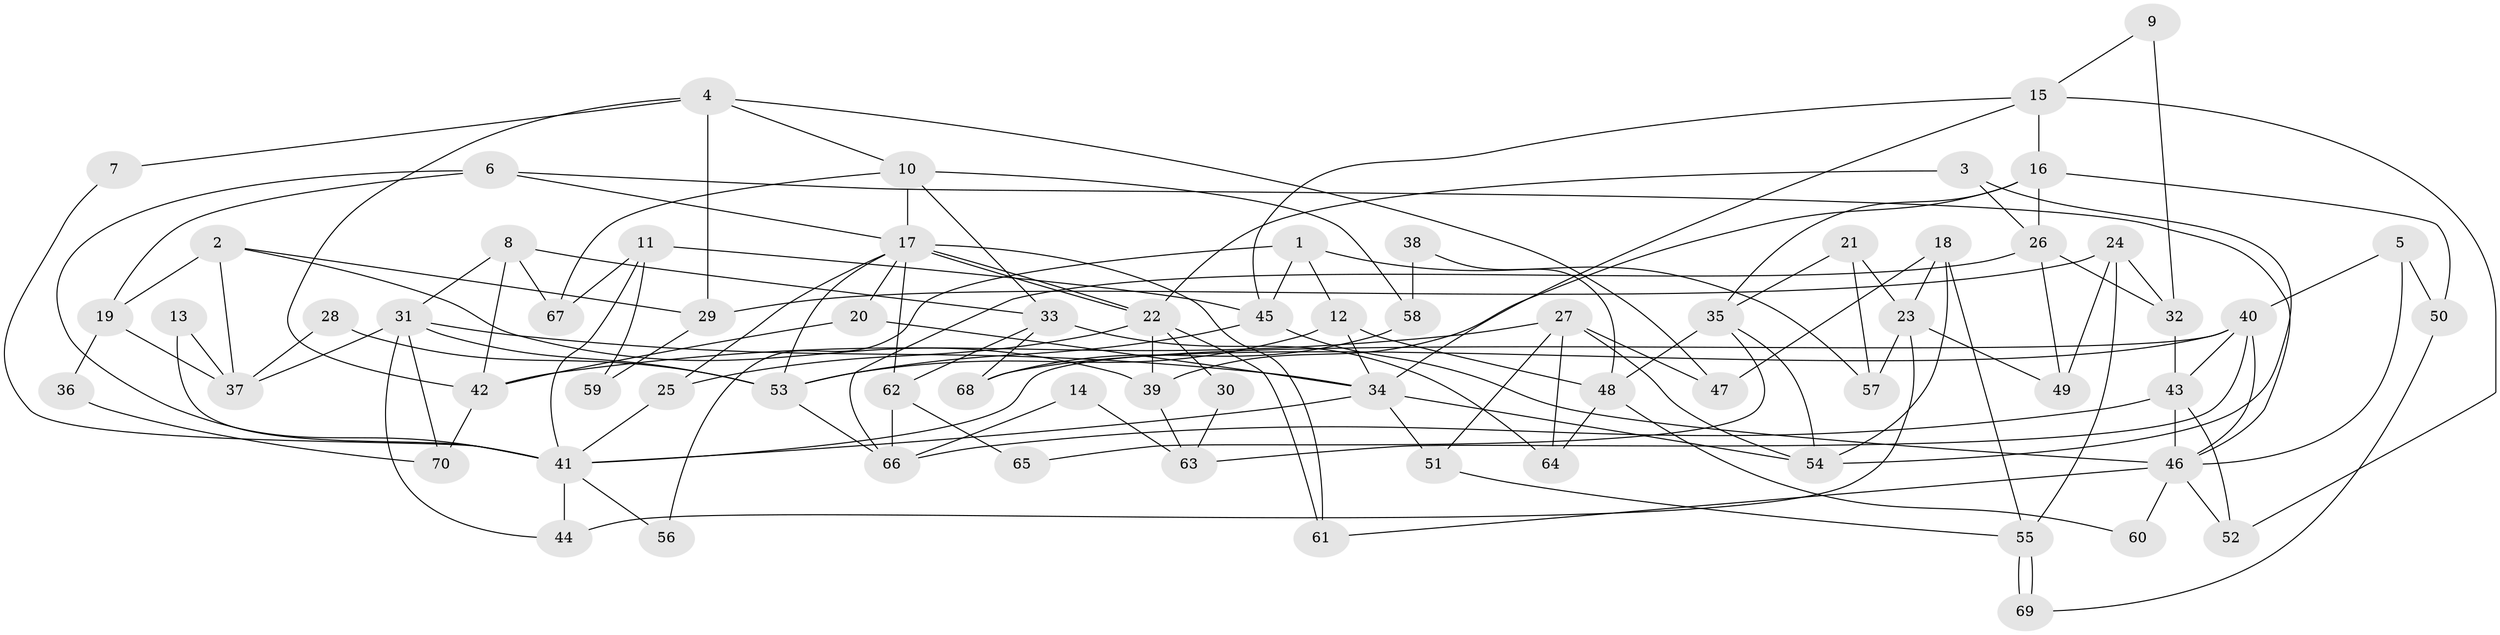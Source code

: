 // coarse degree distribution, {4: 0.09523809523809523, 8: 0.09523809523809523, 9: 0.023809523809523808, 5: 0.11904761904761904, 3: 0.21428571428571427, 12: 0.047619047619047616, 2: 0.23809523809523808, 10: 0.07142857142857142, 6: 0.07142857142857142, 7: 0.023809523809523808}
// Generated by graph-tools (version 1.1) at 2025/18/03/04/25 18:18:34]
// undirected, 70 vertices, 140 edges
graph export_dot {
graph [start="1"]
  node [color=gray90,style=filled];
  1;
  2;
  3;
  4;
  5;
  6;
  7;
  8;
  9;
  10;
  11;
  12;
  13;
  14;
  15;
  16;
  17;
  18;
  19;
  20;
  21;
  22;
  23;
  24;
  25;
  26;
  27;
  28;
  29;
  30;
  31;
  32;
  33;
  34;
  35;
  36;
  37;
  38;
  39;
  40;
  41;
  42;
  43;
  44;
  45;
  46;
  47;
  48;
  49;
  50;
  51;
  52;
  53;
  54;
  55;
  56;
  57;
  58;
  59;
  60;
  61;
  62;
  63;
  64;
  65;
  66;
  67;
  68;
  69;
  70;
  1 -- 45;
  1 -- 12;
  1 -- 56;
  1 -- 57;
  2 -- 37;
  2 -- 39;
  2 -- 19;
  2 -- 29;
  3 -- 26;
  3 -- 22;
  3 -- 54;
  4 -- 42;
  4 -- 29;
  4 -- 7;
  4 -- 10;
  4 -- 47;
  5 -- 40;
  5 -- 46;
  5 -- 50;
  6 -- 17;
  6 -- 41;
  6 -- 19;
  6 -- 46;
  7 -- 41;
  8 -- 42;
  8 -- 33;
  8 -- 31;
  8 -- 67;
  9 -- 32;
  9 -- 15;
  10 -- 17;
  10 -- 33;
  10 -- 58;
  10 -- 67;
  11 -- 45;
  11 -- 67;
  11 -- 41;
  11 -- 59;
  12 -- 34;
  12 -- 53;
  12 -- 48;
  13 -- 37;
  13 -- 41;
  14 -- 63;
  14 -- 66;
  15 -- 34;
  15 -- 52;
  15 -- 16;
  15 -- 45;
  16 -- 26;
  16 -- 35;
  16 -- 39;
  16 -- 50;
  17 -- 22;
  17 -- 22;
  17 -- 61;
  17 -- 20;
  17 -- 25;
  17 -- 53;
  17 -- 62;
  18 -- 54;
  18 -- 47;
  18 -- 23;
  18 -- 55;
  19 -- 36;
  19 -- 37;
  20 -- 34;
  20 -- 42;
  21 -- 35;
  21 -- 23;
  21 -- 57;
  22 -- 25;
  22 -- 30;
  22 -- 39;
  22 -- 61;
  23 -- 57;
  23 -- 44;
  23 -- 49;
  24 -- 32;
  24 -- 55;
  24 -- 29;
  24 -- 49;
  25 -- 41;
  26 -- 66;
  26 -- 49;
  26 -- 32;
  27 -- 54;
  27 -- 51;
  27 -- 42;
  27 -- 47;
  27 -- 64;
  28 -- 37;
  28 -- 53;
  29 -- 59;
  30 -- 63;
  31 -- 44;
  31 -- 34;
  31 -- 37;
  31 -- 53;
  31 -- 70;
  32 -- 43;
  33 -- 62;
  33 -- 64;
  33 -- 68;
  34 -- 54;
  34 -- 41;
  34 -- 51;
  35 -- 48;
  35 -- 54;
  35 -- 65;
  36 -- 70;
  38 -- 48;
  38 -- 58;
  39 -- 63;
  40 -- 41;
  40 -- 46;
  40 -- 43;
  40 -- 63;
  40 -- 68;
  41 -- 44;
  41 -- 56;
  42 -- 70;
  43 -- 46;
  43 -- 52;
  43 -- 66;
  45 -- 53;
  45 -- 46;
  46 -- 52;
  46 -- 60;
  46 -- 61;
  48 -- 64;
  48 -- 60;
  50 -- 69;
  51 -- 55;
  53 -- 66;
  55 -- 69;
  55 -- 69;
  58 -- 68;
  62 -- 66;
  62 -- 65;
}
